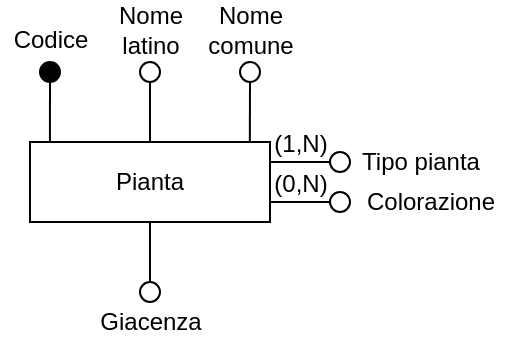 <mxfile version="17.1.1" type="github">
  <diagram id="OOt__sHN3XqGk9rG32Si" name="Page-1">
    <mxGraphModel dx="288" dy="152" grid="1" gridSize="10" guides="1" tooltips="1" connect="1" arrows="1" fold="1" page="1" pageScale="1" pageWidth="1169" pageHeight="827" math="0" shadow="0">
      <root>
        <mxCell id="0" />
        <mxCell id="1" parent="0" />
        <mxCell id="oydj9UJ5Zy6RJ00jDEEg-4" value="Pianta" style="rounded=0;whiteSpace=wrap;html=1;strokeWidth=1;perimeterSpacing=0;" parent="1" vertex="1">
          <mxGeometry x="520" y="120" width="120" height="40" as="geometry" />
        </mxCell>
        <mxCell id="oydj9UJ5Zy6RJ00jDEEg-18" value="" style="endArrow=none;html=1;rounded=0;fillColor=#000000;entryX=0.083;entryY=-0.006;entryDx=0;entryDy=0;entryPerimeter=0;exitX=0.5;exitY=1;exitDx=0;exitDy=0;" parent="1" source="oydj9UJ5Zy6RJ00jDEEg-19" edge="1" target="oydj9UJ5Zy6RJ00jDEEg-4">
          <mxGeometry width="50" height="50" relative="1" as="geometry">
            <mxPoint x="530" y="99" as="sourcePoint" />
            <mxPoint x="529.92" y="119" as="targetPoint" />
          </mxGeometry>
        </mxCell>
        <mxCell id="oydj9UJ5Zy6RJ00jDEEg-19" value="" style="ellipse;whiteSpace=wrap;html=1;aspect=fixed;strokeWidth=1;fillColor=#000000;" parent="1" vertex="1">
          <mxGeometry x="525" y="80" width="10" height="10" as="geometry" />
        </mxCell>
        <mxCell id="oydj9UJ5Zy6RJ00jDEEg-20" value="Codice" style="text;html=1;align=center;verticalAlign=middle;resizable=0;points=[];autosize=1;strokeColor=none;fillColor=none;" parent="1" vertex="1">
          <mxGeometry x="505" y="59" width="50" height="20" as="geometry" />
        </mxCell>
        <mxCell id="oydj9UJ5Zy6RJ00jDEEg-23" value="" style="endArrow=none;html=1;rounded=0;fillColor=#000000;entryX=0.5;entryY=0;entryDx=0;entryDy=0;exitX=0.5;exitY=1;exitDx=0;exitDy=0;" parent="1" source="oydj9UJ5Zy6RJ00jDEEg-24" edge="1" target="oydj9UJ5Zy6RJ00jDEEg-4">
          <mxGeometry width="50" height="50" relative="1" as="geometry">
            <mxPoint x="580" y="99" as="sourcePoint" />
            <mxPoint x="579.92" y="119" as="targetPoint" />
          </mxGeometry>
        </mxCell>
        <mxCell id="oydj9UJ5Zy6RJ00jDEEg-24" value="" style="ellipse;whiteSpace=wrap;html=1;aspect=fixed;strokeWidth=1;fillColor=none;" parent="1" vertex="1">
          <mxGeometry x="575" y="80" width="10" height="10" as="geometry" />
        </mxCell>
        <mxCell id="oydj9UJ5Zy6RJ00jDEEg-25" value="Nome &lt;br&gt;latino" style="text;html=1;align=center;verticalAlign=middle;resizable=0;points=[];autosize=1;strokeColor=none;fillColor=none;" parent="1" vertex="1">
          <mxGeometry x="555" y="49" width="50" height="30" as="geometry" />
        </mxCell>
        <mxCell id="oydj9UJ5Zy6RJ00jDEEg-26" value="" style="endArrow=none;html=1;rounded=0;fillColor=#000000;entryX=0.916;entryY=-0.001;entryDx=0;entryDy=0;entryPerimeter=0;exitX=0.5;exitY=1;exitDx=0;exitDy=0;" parent="1" source="oydj9UJ5Zy6RJ00jDEEg-27" edge="1" target="oydj9UJ5Zy6RJ00jDEEg-4">
          <mxGeometry width="50" height="50" relative="1" as="geometry">
            <mxPoint x="630" y="99" as="sourcePoint" />
            <mxPoint x="629.92" y="119" as="targetPoint" />
          </mxGeometry>
        </mxCell>
        <mxCell id="oydj9UJ5Zy6RJ00jDEEg-27" value="" style="ellipse;whiteSpace=wrap;html=1;aspect=fixed;strokeWidth=1;fillColor=none;" parent="1" vertex="1">
          <mxGeometry x="625" y="80" width="10" height="10" as="geometry" />
        </mxCell>
        <mxCell id="oydj9UJ5Zy6RJ00jDEEg-28" value="Nome &lt;br&gt;comune" style="text;html=1;align=center;verticalAlign=middle;resizable=0;points=[];autosize=1;strokeColor=none;fillColor=none;" parent="1" vertex="1">
          <mxGeometry x="600" y="49" width="60" height="30" as="geometry" />
        </mxCell>
        <mxCell id="uq1JrtzLPDKp2JT8fkpS-1" value="" style="ellipse;whiteSpace=wrap;html=1;aspect=fixed;strokeWidth=1;fillColor=none;" vertex="1" parent="1">
          <mxGeometry x="670" y="125" width="10" height="10" as="geometry" />
        </mxCell>
        <mxCell id="uq1JrtzLPDKp2JT8fkpS-2" value="" style="endArrow=none;html=1;rounded=0;exitX=1;exitY=0.25;exitDx=0;exitDy=0;entryX=0;entryY=0.5;entryDx=0;entryDy=0;" edge="1" parent="1" source="oydj9UJ5Zy6RJ00jDEEg-4" target="uq1JrtzLPDKp2JT8fkpS-1">
          <mxGeometry width="50" height="50" relative="1" as="geometry">
            <mxPoint x="630" y="150" as="sourcePoint" />
            <mxPoint x="680" y="100" as="targetPoint" />
          </mxGeometry>
        </mxCell>
        <mxCell id="uq1JrtzLPDKp2JT8fkpS-3" value="Tipo pianta" style="text;html=1;align=center;verticalAlign=middle;resizable=0;points=[];autosize=1;strokeColor=none;fillColor=none;" vertex="1" parent="1">
          <mxGeometry x="680" y="120" width="70" height="20" as="geometry" />
        </mxCell>
        <mxCell id="uq1JrtzLPDKp2JT8fkpS-4" value="(1,N)" style="text;html=1;align=center;verticalAlign=middle;resizable=0;points=[];autosize=1;strokeColor=none;fillColor=none;" vertex="1" parent="1">
          <mxGeometry x="635" y="111" width="40" height="20" as="geometry" />
        </mxCell>
        <mxCell id="uq1JrtzLPDKp2JT8fkpS-5" value="" style="ellipse;whiteSpace=wrap;html=1;aspect=fixed;strokeWidth=1;fillColor=none;" vertex="1" parent="1">
          <mxGeometry x="670" y="145" width="10" height="10" as="geometry" />
        </mxCell>
        <mxCell id="uq1JrtzLPDKp2JT8fkpS-6" value="" style="endArrow=none;html=1;rounded=0;exitX=1;exitY=0.75;exitDx=0;exitDy=0;entryX=0;entryY=0.5;entryDx=0;entryDy=0;" edge="1" parent="1" source="oydj9UJ5Zy6RJ00jDEEg-4" target="uq1JrtzLPDKp2JT8fkpS-5">
          <mxGeometry width="50" height="50" relative="1" as="geometry">
            <mxPoint x="650" y="170" as="sourcePoint" />
            <mxPoint x="700" y="120" as="targetPoint" />
          </mxGeometry>
        </mxCell>
        <mxCell id="uq1JrtzLPDKp2JT8fkpS-7" value="Colorazione" style="text;html=1;align=center;verticalAlign=middle;resizable=0;points=[];autosize=1;strokeColor=none;fillColor=none;" vertex="1" parent="1">
          <mxGeometry x="680" y="140" width="80" height="20" as="geometry" />
        </mxCell>
        <mxCell id="uq1JrtzLPDKp2JT8fkpS-8" value="(0,N)" style="text;html=1;align=center;verticalAlign=middle;resizable=0;points=[];autosize=1;strokeColor=none;fillColor=none;" vertex="1" parent="1">
          <mxGeometry x="635" y="131" width="40" height="20" as="geometry" />
        </mxCell>
        <mxCell id="uq1JrtzLPDKp2JT8fkpS-9" value="" style="ellipse;whiteSpace=wrap;html=1;aspect=fixed;strokeWidth=1;fillColor=none;" vertex="1" parent="1">
          <mxGeometry x="575" y="190" width="10" height="10" as="geometry" />
        </mxCell>
        <mxCell id="uq1JrtzLPDKp2JT8fkpS-10" value="" style="endArrow=none;html=1;rounded=0;entryX=0.5;entryY=1;entryDx=0;entryDy=0;" edge="1" parent="1" target="oydj9UJ5Zy6RJ00jDEEg-4">
          <mxGeometry width="50" height="50" relative="1" as="geometry">
            <mxPoint x="580" y="190" as="sourcePoint" />
            <mxPoint x="630" y="140" as="targetPoint" />
          </mxGeometry>
        </mxCell>
        <mxCell id="uq1JrtzLPDKp2JT8fkpS-11" value="Giacenza" style="text;html=1;align=center;verticalAlign=middle;resizable=0;points=[];autosize=1;strokeColor=none;fillColor=none;" vertex="1" parent="1">
          <mxGeometry x="545" y="200" width="70" height="20" as="geometry" />
        </mxCell>
      </root>
    </mxGraphModel>
  </diagram>
</mxfile>
